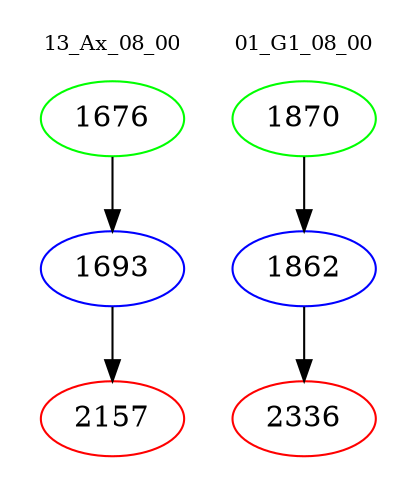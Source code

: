 digraph{
subgraph cluster_0 {
color = white
label = "13_Ax_08_00";
fontsize=10;
T0_1676 [label="1676", color="green"]
T0_1676 -> T0_1693 [color="black"]
T0_1693 [label="1693", color="blue"]
T0_1693 -> T0_2157 [color="black"]
T0_2157 [label="2157", color="red"]
}
subgraph cluster_1 {
color = white
label = "01_G1_08_00";
fontsize=10;
T1_1870 [label="1870", color="green"]
T1_1870 -> T1_1862 [color="black"]
T1_1862 [label="1862", color="blue"]
T1_1862 -> T1_2336 [color="black"]
T1_2336 [label="2336", color="red"]
}
}

